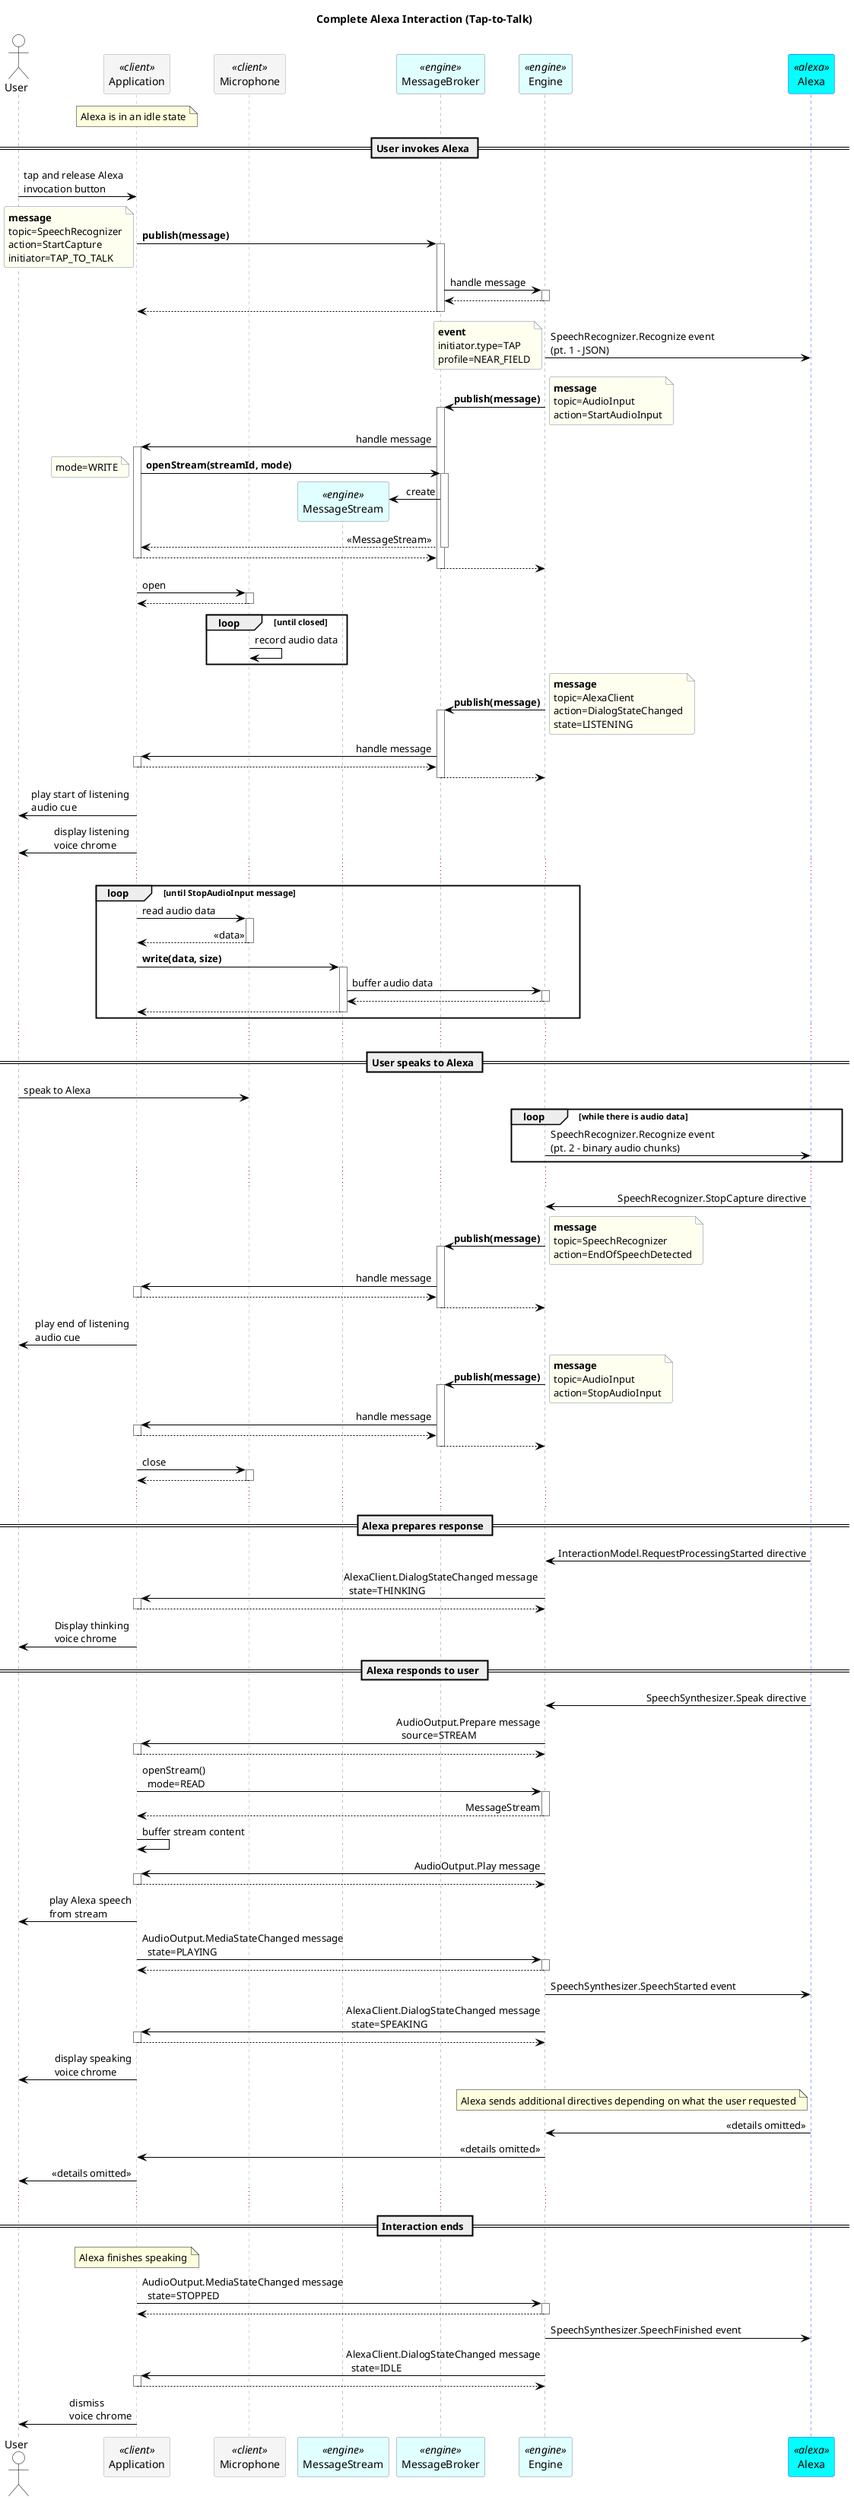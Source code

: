 @startuml

title: Complete Alexa Interaction (Tap-to-Talk)

skinparam sequenceMessageAlign direction
skinparam lifelineStrategy nosolid


<style>
sequenceDiagram {
	.alexa {
    	RoundCorner 5
        BackgroundColor #05FEFE
        LineColor #214CFB
    }
    .engine {
    	RoundCorner 5
        BackgroundColor LightCyan
        LineColor LightSlateGray
    }
    .client {
    	RoundCorner 5
    	BackgroundColor WhiteSmoke
        LineColor DarkGrey
    }
    actor {
    	BackgroundColor White
    	LineColor Black
    }
    arrow {
    	LineColor Black
    }
    lifeline {
    	LineColor Grey
        LineStyle 4
    }
    .message{
    	BackgroundColor Ivory
        LineColor LightSlateGray
        RoundCorner 5
    }
}
</style>


actor User Order 10
participant Application <<client>> order 30
participant Microphone <<client>> order 31
participant MessageBroker <<engine>> order 40
participant Engine as Engine <<engine>> order 45
participant Alexa as Alexa <<alexa>> order 50


note over Application
Alexa is in an idle state
end note

== User invokes Alexa ==


User -> Application: tap and release Alexa\ninvocation button
Application -> MessageBroker : **publish(message)**
note <<message>> left 
**message**
topic=SpeechRecognizer
action=StartCapture
initiator=TAP_TO_TALK
end note
activate MessageBroker
MessageBroker -> Engine: handle message
activate Engine
Engine --> MessageBroker
deactivate Engine
MessageBroker --> Application
deactivate MessageBroker
Engine -> Alexa: SpeechRecognizer.Recognize event \n(pt. 1 - JSON)
note <<message>> left 
**event**
initiator.type=TAP
profile=NEAR_FIELD
end note

Engine -> MessageBroker: **publish(message)**
note <<message>> right 
**message**
topic=AudioInput
action=StartAudioInput
end note
activate MessageBroker
MessageBroker -> Application: handle message
activate Application
Application -> MessageBroker: **openStream(streamId, mode)**
note <<message>> left 
mode=WRITE
end note
activate MessageBroker
create MessageStream <<engine>> order 35
MessageBroker -> MessageStream: create
MessageBroker --> Application: <<MessageStream>>
deactivate MessageBroker
Application --> MessageBroker
deactivate Application
MessageBroker --> Engine
deactivate MessageBroker

Application -> Microphone: open
activate Microphone
Microphone --> Application
deactivate Microphone
loop until closed
  Microphone -> Microphone : record audio data
end

Engine -> MessageBroker: **publish(message)**
note <<message>> right 
**message**
topic=AlexaClient
action=DialogStateChanged
state=LISTENING
end note
activate MessageBroker
MessageBroker -> Application: handle message
activate Application
Application --> MessageBroker
deactivate Application
MessageBroker --> Engine
deactivate MessageBroker
Application -> User : play start of listening \naudio cue
Application -> User : display listening \nvoice chrome

...

loop until StopAudioInput message
  Application -> Microphone : read audio data
  activate Microphone
  Microphone --> Application : <<data>>
  deactivate Microphone
  Application -> MessageStream : **write(data, size)**
  activate MessageStream
  MessageStream -> Engine: buffer audio data
  activate Engine
  Engine --> MessageStream
  deactivate Engine
  MessageStream --> Application
  deactivate MessageStream
end

...
== User speaks to Alexa ==

User -> Microphone: speak to Alexa

loop while there is audio data
  Engine -> Alexa : SpeechRecognizer.Recognize event \n(pt. 2 - binary audio chunks)
end

...

Alexa -> Engine: SpeechRecognizer.StopCapture directive
Engine -> MessageBroker: **publish(message)**
note <<message>> right 
**message**
topic=SpeechRecognizer
action=EndOfSpeechDetected
end note
activate MessageBroker
MessageBroker -> Application: handle message
activate Application
Application --> MessageBroker
deactivate Application
MessageBroker --> Engine
deactivate MessageBroker
Application -> User : play end of listening \naudio cue

Engine -> MessageBroker: **publish(message)**
note <<message>> right 
**message**
topic=AudioInput
action=StopAudioInput
end note
activate MessageBroker
MessageBroker -> Application: handle message
activate Application
Application --> MessageBroker
deactivate Application
MessageBroker --> Engine
deactivate MessageBroker
Application -> Microphone: close
activate Microphone
Microphone --> Application
deactivate Microphone

...
== Alexa prepares response ==

Alexa -> Engine: InteractionModel.RequestProcessingStarted directive
Engine -> Application: AlexaClient.DialogStateChanged message \n  state=THINKING
activate Application
Application-->Engine
deactivate Application
Application -> User : Display thinking \nvoice chrome


== Alexa responds to user ==

Alexa -> Engine: SpeechSynthesizer.Speak directive
Engine -> Application : AudioOutput.Prepare message\n  source=STREAM
activate Application
Application --> Engine
deactivate Application

Application -> Engine: openStream()\n  mode=READ
activate Engine
Engine --> Application: MessageStream
deactivate Engine
Application -> Application : buffer stream content


Engine -> Application : AudioOutput.Play message
activate Application
Application --> Engine
deactivate Application

Application -> User : play Alexa speech\nfrom stream
Application -> Engine : AudioOutput.MediaStateChanged message\n  state=PLAYING
activate Engine
Engine --> Application
deactivate Engine
Engine -> Alexa : SpeechSynthesizer.SpeechStarted event


Engine -> Application : AlexaClient.DialogStateChanged message\n  state=SPEAKING
activate Application
Application --> Engine
deactivate Application
Application -> User : display speaking\nvoice chrome

note left of Alexa
Alexa sends additional directives depending on what the user requested
end note
Alexa->Engine: <<details omitted>>
Engine->Application: <<details omitted>>
Application->User: <<details omitted>>

...

== Interaction ends ==

note over Application
Alexa finishes speaking
end note

Application -> Engine : AudioOutput.MediaStateChanged message\n  state=STOPPED
activate Engine
Engine --> Application
deactivate Engine
Engine -> Alexa : SpeechSynthesizer.SpeechFinished event

Engine -> Application : AlexaClient.DialogStateChanged message\n  state=IDLE
activate Application
Application --> Engine
deactivate Application
Application -> User : dismiss \nvoice chrome



@enduml